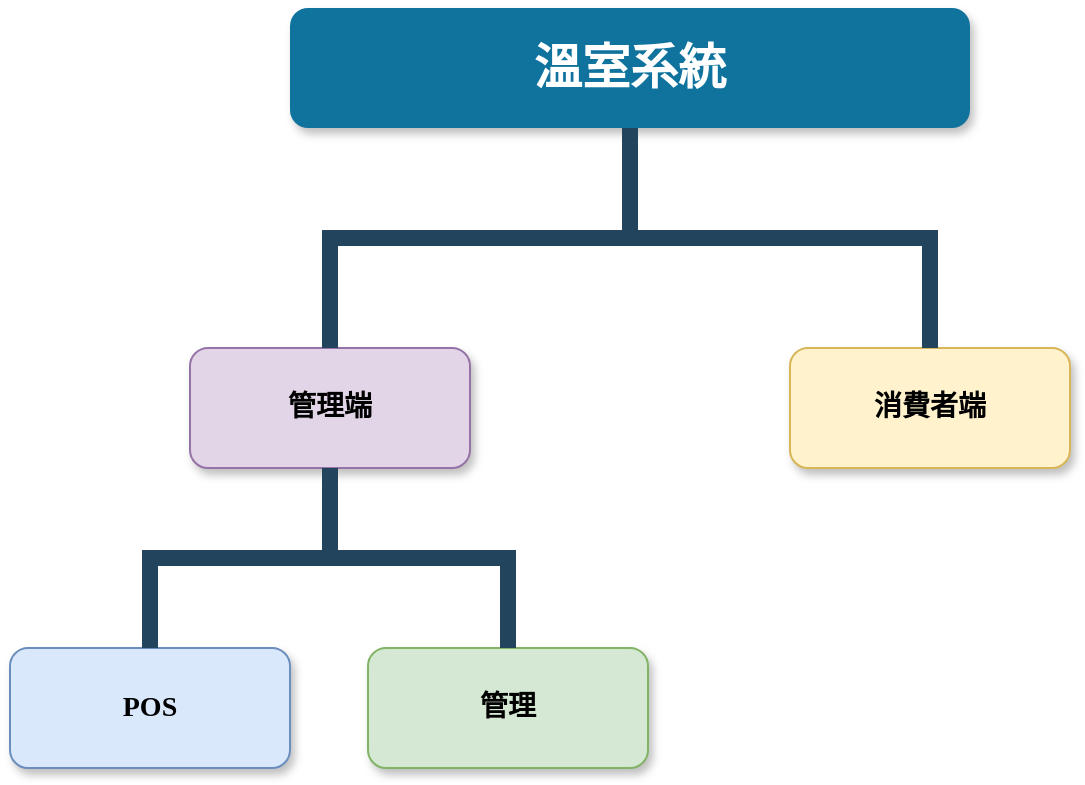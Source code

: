 <mxfile version="13.1.1" type="google"><diagram name="Page-1" id="64c3da0e-402f-94eb-ee01-a36477274f13"><mxGraphModel dx="1422" dy="762" grid="1" gridSize="10" guides="1" tooltips="1" connect="1" arrows="1" fold="1" page="1" pageScale="1" pageWidth="1169" pageHeight="826" background="#ffffff" math="0" shadow="0" extFonts="Noto Sans TC^https://fonts.googleapis.com/css?family=Noto+Sans+TC"><root><mxCell id="0"/><mxCell id="1" parent="0"/><mxCell id="2" value="溫室系統" style="whiteSpace=wrap;rounded=1;shadow=1;fillColor=#10739E;strokeColor=none;fontColor=#FFFFFF;fontStyle=1;fontSize=24;fontFamily=Noto Sans TC;" parent="1" vertex="1"><mxGeometry x="1000" y="50" width="340" height="60" as="geometry"/></mxCell><mxCell id="3" value="管理端" style="whiteSpace=wrap;rounded=1;fillColor=#e1d5e7;strokeColor=#9673a6;shadow=1;fontStyle=1;fontSize=14;fontFamily=Noto Sans TC;" parent="1" vertex="1"><mxGeometry x="950" y="220.0" width="140" height="60" as="geometry"/></mxCell><mxCell id="4" value="管理" style="whiteSpace=wrap;rounded=1;fillColor=#d5e8d4;strokeColor=#82b366;shadow=1;fontStyle=1;fontSize=14;fontFamily=Noto Sans TC;" parent="1" vertex="1"><mxGeometry x="1039" y="370.0" width="140" height="60" as="geometry"/></mxCell><mxCell id="6" value="消費者端" style="whiteSpace=wrap;rounded=1;fillColor=#fff2cc;strokeColor=#d6b656;shadow=1;fontStyle=1;fontSize=14;fontFamily=Noto Sans TC;" parent="1" vertex="1"><mxGeometry x="1250" y="220.0" width="140" height="60" as="geometry"/></mxCell><mxCell id="229" value="" style="edgeStyle=elbowEdgeStyle;elbow=vertical;rounded=0;fontColor=#000000;endArrow=none;endFill=0;strokeWidth=8;strokeColor=#23445D;fontFamily=Noto Sans TC;" parent="1" target="3" edge="1"><mxGeometry width="100" height="100" relative="1" as="geometry"><mxPoint x="1170" y="110" as="sourcePoint"/><mxPoint x="1200" y="90" as="targetPoint"/></mxGeometry></mxCell><mxCell id="230" value="" style="edgeStyle=elbowEdgeStyle;elbow=vertical;rounded=0;fontColor=#000000;endArrow=none;endFill=0;strokeWidth=8;strokeColor=#23445D;exitX=0.5;exitY=1;exitDx=0;exitDy=0;fontFamily=Noto Sans TC;" parent="1" source="3" target="4" edge="1"><mxGeometry width="100" height="100" relative="1" as="geometry"><mxPoint x="1810" y="160" as="sourcePoint"/><mxPoint x="1290" y="100" as="targetPoint"/></mxGeometry></mxCell><mxCell id="231" value="" style="edgeStyle=elbowEdgeStyle;elbow=vertical;rounded=0;fontColor=#000000;endArrow=none;endFill=0;strokeWidth=8;strokeColor=#23445D;entryX=0.5;entryY=0;entryDx=0;entryDy=0;fontFamily=Noto Sans TC;" parent="1" target="6" edge="1"><mxGeometry width="100" height="100" relative="1" as="geometry"><mxPoint x="1170" y="110" as="sourcePoint"/><mxPoint x="1160" y="220" as="targetPoint"/></mxGeometry></mxCell><mxCell id="vM1cpUeUvbQJ2aCEIQiF-234" value="POS" style="whiteSpace=wrap;rounded=1;fillColor=#dae8fc;strokeColor=#6c8ebf;shadow=1;fontStyle=1;fontSize=14;fontFamily=Noto Sans TC;" parent="1" vertex="1"><mxGeometry x="860" y="370.0" width="140" height="60" as="geometry"/></mxCell><mxCell id="vM1cpUeUvbQJ2aCEIQiF-235" value="" style="edgeStyle=elbowEdgeStyle;elbow=vertical;rounded=0;fontColor=#000000;endArrow=none;endFill=0;strokeWidth=8;strokeColor=#23445D;exitX=0.5;exitY=1;exitDx=0;exitDy=0;fontFamily=Noto Sans TC;" parent="1" target="vM1cpUeUvbQJ2aCEIQiF-234" edge="1"><mxGeometry width="100" height="100" relative="1" as="geometry"><mxPoint x="1020" y="280.0" as="sourcePoint"/><mxPoint x="1150" y="390.0" as="targetPoint"/></mxGeometry></mxCell></root></mxGraphModel></diagram></mxfile>